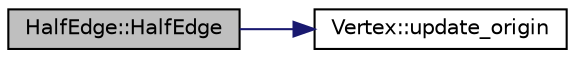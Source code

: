 digraph "HalfEdge::HalfEdge"
{
  edge [fontname="Helvetica",fontsize="10",labelfontname="Helvetica",labelfontsize="10"];
  node [fontname="Helvetica",fontsize="10",shape=record];
  rankdir="LR";
  Node2 [label="HalfEdge::HalfEdge",height=0.2,width=0.4,color="black", fillcolor="grey75", style="filled", fontcolor="black"];
  Node2 -> Node3 [color="midnightblue",fontsize="10",style="solid",fontname="Helvetica"];
  Node3 [label="Vertex::update_origin",height=0.2,width=0.4,color="black", fillcolor="white", style="filled",URL="$d0/d72/class_vertex.html#a619a5be4135e2fa898e5c559c4fba24c"];
}
